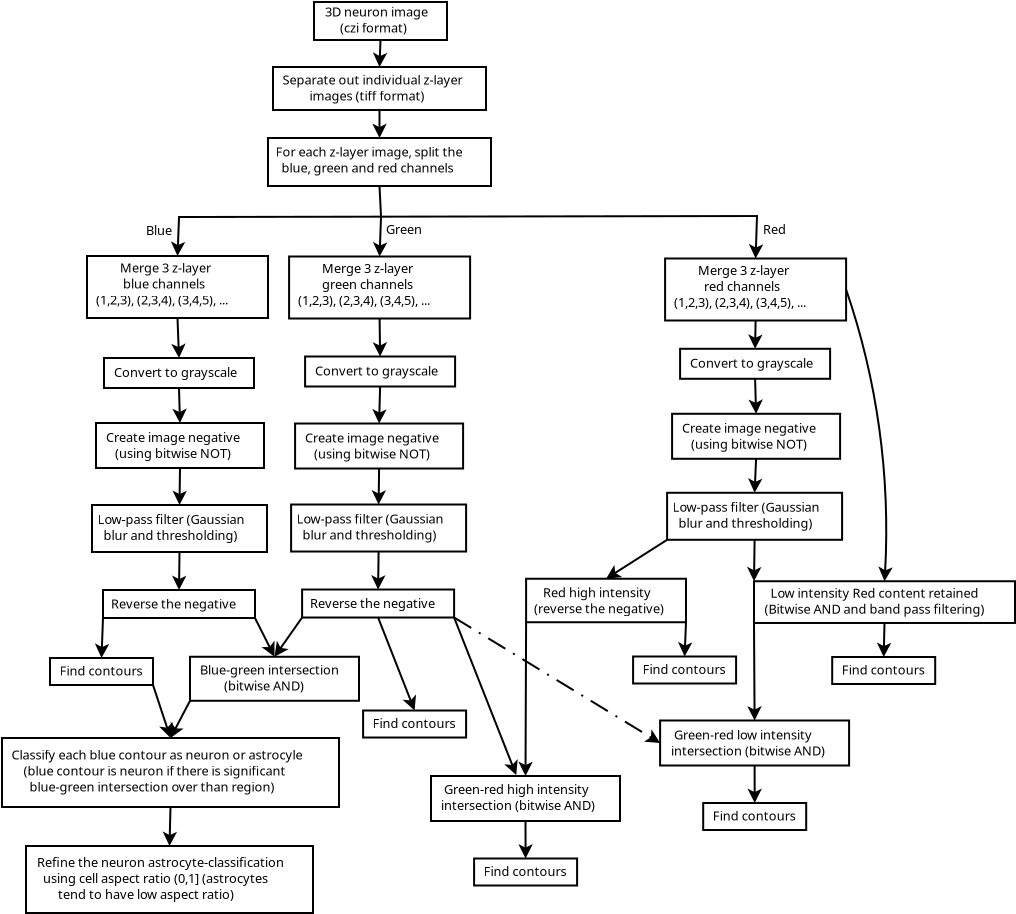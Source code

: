 <?xml version="1.0" encoding="UTF-8"?>
<dia:diagram xmlns:dia="http://www.lysator.liu.se/~alla/dia/">
  <dia:layer name="Background" visible="true" active="true">
    <dia:object type="Standard - Box" version="0" id="O0">
      <dia:attribute name="obj_pos">
        <dia:point val="24.7,-7.7"/>
      </dia:attribute>
      <dia:attribute name="obj_bb">
        <dia:rectangle val="24.65,-7.75;31.4,-5.75"/>
      </dia:attribute>
      <dia:attribute name="elem_corner">
        <dia:point val="24.7,-7.7"/>
      </dia:attribute>
      <dia:attribute name="elem_width">
        <dia:real val="6.65"/>
      </dia:attribute>
      <dia:attribute name="elem_height">
        <dia:real val="1.9"/>
      </dia:attribute>
      <dia:attribute name="show_background">
        <dia:boolean val="true"/>
      </dia:attribute>
    </dia:object>
    <dia:object type="Standard - Text" version="1" id="O1">
      <dia:attribute name="obj_pos">
        <dia:point val="25.25,-6.975"/>
      </dia:attribute>
      <dia:attribute name="obj_bb">
        <dia:rectangle val="25.25,-7.57;30.8,-6.025"/>
      </dia:attribute>
      <dia:attribute name="text">
        <dia:composite type="text">
          <dia:attribute name="string">
            <dia:string>#3D neuron image
     (czi format)#</dia:string>
          </dia:attribute>
          <dia:attribute name="font">
            <dia:font family="sans" style="0" name="Helvetica"/>
          </dia:attribute>
          <dia:attribute name="height">
            <dia:real val="0.8"/>
          </dia:attribute>
          <dia:attribute name="pos">
            <dia:point val="25.25,-6.975"/>
          </dia:attribute>
          <dia:attribute name="color">
            <dia:color val="#000000"/>
          </dia:attribute>
          <dia:attribute name="alignment">
            <dia:enum val="0"/>
          </dia:attribute>
        </dia:composite>
      </dia:attribute>
      <dia:attribute name="valign">
        <dia:enum val="3"/>
      </dia:attribute>
    </dia:object>
    <dia:object type="Standard - Box" version="0" id="O2">
      <dia:attribute name="obj_pos">
        <dia:point val="22.65,-4.45"/>
      </dia:attribute>
      <dia:attribute name="obj_bb">
        <dia:rectangle val="22.6,-4.5;33.35,-2.25"/>
      </dia:attribute>
      <dia:attribute name="elem_corner">
        <dia:point val="22.65,-4.45"/>
      </dia:attribute>
      <dia:attribute name="elem_width">
        <dia:real val="10.65"/>
      </dia:attribute>
      <dia:attribute name="elem_height">
        <dia:real val="2.15"/>
      </dia:attribute>
      <dia:attribute name="show_background">
        <dia:boolean val="true"/>
      </dia:attribute>
    </dia:object>
    <dia:object type="Standard - Text" version="1" id="O3">
      <dia:attribute name="obj_pos">
        <dia:point val="23.125,-3.575"/>
      </dia:attribute>
      <dia:attribute name="obj_bb">
        <dia:rectangle val="23.125,-4.17;33.165,-2.625"/>
      </dia:attribute>
      <dia:attribute name="text">
        <dia:composite type="text">
          <dia:attribute name="string">
            <dia:string>#Separate out individual z-layer 
         images (tiff format)#</dia:string>
          </dia:attribute>
          <dia:attribute name="font">
            <dia:font family="sans" style="0" name="Helvetica"/>
          </dia:attribute>
          <dia:attribute name="height">
            <dia:real val="0.8"/>
          </dia:attribute>
          <dia:attribute name="pos">
            <dia:point val="23.125,-3.575"/>
          </dia:attribute>
          <dia:attribute name="color">
            <dia:color val="#000000"/>
          </dia:attribute>
          <dia:attribute name="alignment">
            <dia:enum val="0"/>
          </dia:attribute>
        </dia:composite>
      </dia:attribute>
      <dia:attribute name="valign">
        <dia:enum val="3"/>
      </dia:attribute>
    </dia:object>
    <dia:object type="Standard - Line" version="0" id="O4">
      <dia:attribute name="obj_pos">
        <dia:point val="28.025,-5.8"/>
      </dia:attribute>
      <dia:attribute name="obj_bb">
        <dia:rectangle val="27.636,-5.852;28.359,-4.338"/>
      </dia:attribute>
      <dia:attribute name="conn_endpoints">
        <dia:point val="28.025,-5.8"/>
        <dia:point val="27.975,-4.45"/>
      </dia:attribute>
      <dia:attribute name="numcp">
        <dia:int val="1"/>
      </dia:attribute>
      <dia:attribute name="end_arrow">
        <dia:enum val="22"/>
      </dia:attribute>
      <dia:attribute name="end_arrow_length">
        <dia:real val="0.5"/>
      </dia:attribute>
      <dia:attribute name="end_arrow_width">
        <dia:real val="0.5"/>
      </dia:attribute>
      <dia:connections>
        <dia:connection handle="0" to="O0" connection="6"/>
        <dia:connection handle="1" to="O2" connection="1"/>
      </dia:connections>
    </dia:object>
    <dia:object type="Standard - Box" version="0" id="O5">
      <dia:attribute name="obj_pos">
        <dia:point val="13.35,5"/>
      </dia:attribute>
      <dia:attribute name="obj_bb">
        <dia:rectangle val="13.3,4.95;22.45,8.15"/>
      </dia:attribute>
      <dia:attribute name="elem_corner">
        <dia:point val="13.35,5"/>
      </dia:attribute>
      <dia:attribute name="elem_width">
        <dia:real val="9.05"/>
      </dia:attribute>
      <dia:attribute name="elem_height">
        <dia:real val="3.1"/>
      </dia:attribute>
      <dia:attribute name="show_background">
        <dia:boolean val="true"/>
      </dia:attribute>
    </dia:object>
    <dia:object type="Standard - Text" version="1" id="O6">
      <dia:attribute name="obj_pos">
        <dia:point val="13.8,5.825"/>
      </dia:attribute>
      <dia:attribute name="obj_bb">
        <dia:rectangle val="13.8,5.23;22.005,7.575"/>
      </dia:attribute>
      <dia:attribute name="text">
        <dia:composite type="text">
          <dia:attribute name="string">
            <dia:string>#        Merge 3 z-layer 
         blue channels
(1,2,3), (2,3,4), (3,4,5), ...#</dia:string>
          </dia:attribute>
          <dia:attribute name="font">
            <dia:font family="sans" style="0" name="Helvetica"/>
          </dia:attribute>
          <dia:attribute name="height">
            <dia:real val="0.8"/>
          </dia:attribute>
          <dia:attribute name="pos">
            <dia:point val="13.8,5.825"/>
          </dia:attribute>
          <dia:attribute name="color">
            <dia:color val="#000000"/>
          </dia:attribute>
          <dia:attribute name="alignment">
            <dia:enum val="0"/>
          </dia:attribute>
        </dia:composite>
      </dia:attribute>
      <dia:attribute name="valign">
        <dia:enum val="3"/>
      </dia:attribute>
    </dia:object>
    <dia:object type="Standard - Box" version="0" id="O7">
      <dia:attribute name="obj_pos">
        <dia:point val="22.4,-0.9"/>
      </dia:attribute>
      <dia:attribute name="obj_bb">
        <dia:rectangle val="22.35,-0.95;33.6,1.55"/>
      </dia:attribute>
      <dia:attribute name="elem_corner">
        <dia:point val="22.4,-0.9"/>
      </dia:attribute>
      <dia:attribute name="elem_width">
        <dia:real val="11.15"/>
      </dia:attribute>
      <dia:attribute name="elem_height">
        <dia:real val="2.4"/>
      </dia:attribute>
      <dia:attribute name="show_background">
        <dia:boolean val="true"/>
      </dia:attribute>
    </dia:object>
    <dia:object type="Standard - Text" version="1" id="O8">
      <dia:attribute name="obj_pos">
        <dia:point val="22.775,0.025"/>
      </dia:attribute>
      <dia:attribute name="obj_bb">
        <dia:rectangle val="22.775,-0.57;33.3,0.975"/>
      </dia:attribute>
      <dia:attribute name="text">
        <dia:composite type="text">
          <dia:attribute name="string">
            <dia:string>#For each z-layer image, split the 
  blue, green and red channels#</dia:string>
          </dia:attribute>
          <dia:attribute name="font">
            <dia:font family="sans" style="0" name="Helvetica"/>
          </dia:attribute>
          <dia:attribute name="height">
            <dia:real val="0.8"/>
          </dia:attribute>
          <dia:attribute name="pos">
            <dia:point val="22.775,0.025"/>
          </dia:attribute>
          <dia:attribute name="color">
            <dia:color val="#000000"/>
          </dia:attribute>
          <dia:attribute name="alignment">
            <dia:enum val="0"/>
          </dia:attribute>
        </dia:composite>
      </dia:attribute>
      <dia:attribute name="valign">
        <dia:enum val="3"/>
      </dia:attribute>
    </dia:object>
    <dia:object type="Standard - Line" version="0" id="O9">
      <dia:attribute name="obj_pos">
        <dia:point val="27.975,1.5"/>
      </dia:attribute>
      <dia:attribute name="obj_bb">
        <dia:rectangle val="27.923,1.448;28.102,3.052"/>
      </dia:attribute>
      <dia:attribute name="conn_endpoints">
        <dia:point val="27.975,1.5"/>
        <dia:point val="28.05,3"/>
      </dia:attribute>
      <dia:attribute name="numcp">
        <dia:int val="1"/>
      </dia:attribute>
      <dia:connections>
        <dia:connection handle="0" to="O7" connection="6"/>
      </dia:connections>
    </dia:object>
    <dia:object type="Standard - Line" version="0" id="O10">
      <dia:attribute name="obj_pos">
        <dia:point val="28.05,3.05"/>
      </dia:attribute>
      <dia:attribute name="obj_bb">
        <dia:rectangle val="27.64,2.998;28.363,5.137"/>
      </dia:attribute>
      <dia:attribute name="conn_endpoints">
        <dia:point val="28.05,3.05"/>
        <dia:point val="27.98,5.025"/>
      </dia:attribute>
      <dia:attribute name="numcp">
        <dia:int val="1"/>
      </dia:attribute>
      <dia:attribute name="end_arrow">
        <dia:enum val="22"/>
      </dia:attribute>
      <dia:attribute name="end_arrow_length">
        <dia:real val="0.5"/>
      </dia:attribute>
      <dia:attribute name="end_arrow_width">
        <dia:real val="0.5"/>
      </dia:attribute>
      <dia:connections>
        <dia:connection handle="1" to="O18" connection="1"/>
      </dia:connections>
    </dia:object>
    <dia:object type="Standard - Line" version="0" id="O11">
      <dia:attribute name="obj_pos">
        <dia:point val="17.9,3.05"/>
      </dia:attribute>
      <dia:attribute name="obj_bb">
        <dia:rectangle val="17.85,2.95;46.95,3.1"/>
      </dia:attribute>
      <dia:attribute name="conn_endpoints">
        <dia:point val="17.9,3.05"/>
        <dia:point val="46.9,3"/>
      </dia:attribute>
      <dia:attribute name="numcp">
        <dia:int val="1"/>
      </dia:attribute>
    </dia:object>
    <dia:object type="Standard - Line" version="0" id="O12">
      <dia:attribute name="obj_pos">
        <dia:point val="17.95,3.1"/>
      </dia:attribute>
      <dia:attribute name="obj_bb">
        <dia:rectangle val="17.538,3.048;18.261,5.112"/>
      </dia:attribute>
      <dia:attribute name="conn_endpoints">
        <dia:point val="17.95,3.1"/>
        <dia:point val="17.875,5"/>
      </dia:attribute>
      <dia:attribute name="numcp">
        <dia:int val="1"/>
      </dia:attribute>
      <dia:attribute name="end_arrow">
        <dia:enum val="22"/>
      </dia:attribute>
      <dia:attribute name="end_arrow_length">
        <dia:real val="0.5"/>
      </dia:attribute>
      <dia:attribute name="end_arrow_width">
        <dia:real val="0.5"/>
      </dia:attribute>
      <dia:connections>
        <dia:connection handle="1" to="O5" connection="1"/>
      </dia:connections>
    </dia:object>
    <dia:object type="Standard - Line" version="0" id="O13">
      <dia:attribute name="obj_pos">
        <dia:point val="46.85,3"/>
      </dia:attribute>
      <dia:attribute name="obj_bb">
        <dia:rectangle val="46.438,2.948;47.162,5.237"/>
      </dia:attribute>
      <dia:attribute name="conn_endpoints">
        <dia:point val="46.85,3"/>
        <dia:point val="46.78,5.125"/>
      </dia:attribute>
      <dia:attribute name="numcp">
        <dia:int val="1"/>
      </dia:attribute>
      <dia:attribute name="end_arrow">
        <dia:enum val="22"/>
      </dia:attribute>
      <dia:attribute name="end_arrow_length">
        <dia:real val="0.5"/>
      </dia:attribute>
      <dia:attribute name="end_arrow_width">
        <dia:real val="0.5"/>
      </dia:attribute>
      <dia:connections>
        <dia:connection handle="1" to="O20" connection="1"/>
      </dia:connections>
    </dia:object>
    <dia:object type="Standard - Text" version="1" id="O14">
      <dia:attribute name="obj_pos">
        <dia:point val="16.3,3.95"/>
      </dia:attribute>
      <dia:attribute name="obj_bb">
        <dia:rectangle val="16.3,3.355;17.718,4.1"/>
      </dia:attribute>
      <dia:attribute name="text">
        <dia:composite type="text">
          <dia:attribute name="string">
            <dia:string>#Blue#</dia:string>
          </dia:attribute>
          <dia:attribute name="font">
            <dia:font family="sans" style="0" name="Helvetica"/>
          </dia:attribute>
          <dia:attribute name="height">
            <dia:real val="0.8"/>
          </dia:attribute>
          <dia:attribute name="pos">
            <dia:point val="16.3,3.95"/>
          </dia:attribute>
          <dia:attribute name="color">
            <dia:color val="#000000"/>
          </dia:attribute>
          <dia:attribute name="alignment">
            <dia:enum val="0"/>
          </dia:attribute>
        </dia:composite>
      </dia:attribute>
      <dia:attribute name="valign">
        <dia:enum val="3"/>
      </dia:attribute>
    </dia:object>
    <dia:object type="Standard - Text" version="1" id="O15">
      <dia:attribute name="obj_pos">
        <dia:point val="28.3,3.9"/>
      </dia:attribute>
      <dia:attribute name="obj_bb">
        <dia:rectangle val="28.3,3.305;30.238,4.05"/>
      </dia:attribute>
      <dia:attribute name="text">
        <dia:composite type="text">
          <dia:attribute name="string">
            <dia:string>#Green#</dia:string>
          </dia:attribute>
          <dia:attribute name="font">
            <dia:font family="sans" style="0" name="Helvetica"/>
          </dia:attribute>
          <dia:attribute name="height">
            <dia:real val="0.8"/>
          </dia:attribute>
          <dia:attribute name="pos">
            <dia:point val="28.3,3.9"/>
          </dia:attribute>
          <dia:attribute name="color">
            <dia:color val="#000000"/>
          </dia:attribute>
          <dia:attribute name="alignment">
            <dia:enum val="0"/>
          </dia:attribute>
        </dia:composite>
      </dia:attribute>
      <dia:attribute name="valign">
        <dia:enum val="3"/>
      </dia:attribute>
    </dia:object>
    <dia:object type="Standard - Text" version="1" id="O16">
      <dia:attribute name="obj_pos">
        <dia:point val="47.15,3.9"/>
      </dia:attribute>
      <dia:attribute name="obj_bb">
        <dia:rectangle val="47.15,3.305;48.37,4.05"/>
      </dia:attribute>
      <dia:attribute name="text">
        <dia:composite type="text">
          <dia:attribute name="string">
            <dia:string>#Red#</dia:string>
          </dia:attribute>
          <dia:attribute name="font">
            <dia:font family="sans" style="0" name="Helvetica"/>
          </dia:attribute>
          <dia:attribute name="height">
            <dia:real val="0.8"/>
          </dia:attribute>
          <dia:attribute name="pos">
            <dia:point val="47.15,3.9"/>
          </dia:attribute>
          <dia:attribute name="color">
            <dia:color val="#000000"/>
          </dia:attribute>
          <dia:attribute name="alignment">
            <dia:enum val="0"/>
          </dia:attribute>
        </dia:composite>
      </dia:attribute>
      <dia:attribute name="valign">
        <dia:enum val="3"/>
      </dia:attribute>
    </dia:object>
    <dia:object type="Standard - Line" version="0" id="O17">
      <dia:attribute name="obj_pos">
        <dia:point val="27.975,-2.3"/>
      </dia:attribute>
      <dia:attribute name="obj_bb">
        <dia:rectangle val="27.613,-2.35;28.337,-0.788"/>
      </dia:attribute>
      <dia:attribute name="conn_endpoints">
        <dia:point val="27.975,-2.3"/>
        <dia:point val="27.975,-0.9"/>
      </dia:attribute>
      <dia:attribute name="numcp">
        <dia:int val="1"/>
      </dia:attribute>
      <dia:attribute name="end_arrow">
        <dia:enum val="22"/>
      </dia:attribute>
      <dia:attribute name="end_arrow_length">
        <dia:real val="0.5"/>
      </dia:attribute>
      <dia:attribute name="end_arrow_width">
        <dia:real val="0.5"/>
      </dia:attribute>
      <dia:connections>
        <dia:connection handle="0" to="O2" connection="6"/>
        <dia:connection handle="1" to="O7" connection="1"/>
      </dia:connections>
    </dia:object>
    <dia:object type="Standard - Box" version="0" id="O18">
      <dia:attribute name="obj_pos">
        <dia:point val="23.455,5.025"/>
      </dia:attribute>
      <dia:attribute name="obj_bb">
        <dia:rectangle val="23.405,4.975;32.555,8.175"/>
      </dia:attribute>
      <dia:attribute name="elem_corner">
        <dia:point val="23.455,5.025"/>
      </dia:attribute>
      <dia:attribute name="elem_width">
        <dia:real val="9.05"/>
      </dia:attribute>
      <dia:attribute name="elem_height">
        <dia:real val="3.1"/>
      </dia:attribute>
      <dia:attribute name="show_background">
        <dia:boolean val="true"/>
      </dia:attribute>
    </dia:object>
    <dia:object type="Standard - Text" version="1" id="O19">
      <dia:attribute name="obj_pos">
        <dia:point val="23.905,5.85"/>
      </dia:attribute>
      <dia:attribute name="obj_bb">
        <dia:rectangle val="23.905,5.236;32.129,7.637"/>
      </dia:attribute>
      <dia:attribute name="text">
        <dia:composite type="text">
          <dia:attribute name="string">
            <dia:string>#        Merge 3 z-layer 
        green channels
(1,2,3), (2,3,4), (3,4,5), ...#</dia:string>
          </dia:attribute>
          <dia:attribute name="font">
            <dia:font family="sans" style="0" name="Helvetica"/>
          </dia:attribute>
          <dia:attribute name="height">
            <dia:real val="0.8"/>
          </dia:attribute>
          <dia:attribute name="pos">
            <dia:point val="23.905,5.85"/>
          </dia:attribute>
          <dia:attribute name="color">
            <dia:color val="#000000"/>
          </dia:attribute>
          <dia:attribute name="alignment">
            <dia:enum val="0"/>
          </dia:attribute>
        </dia:composite>
      </dia:attribute>
      <dia:attribute name="valign">
        <dia:enum val="3"/>
      </dia:attribute>
    </dia:object>
    <dia:object type="Standard - Box" version="0" id="O20">
      <dia:attribute name="obj_pos">
        <dia:point val="42.255,5.125"/>
      </dia:attribute>
      <dia:attribute name="obj_bb">
        <dia:rectangle val="42.205,5.075;51.355,8.275"/>
      </dia:attribute>
      <dia:attribute name="elem_corner">
        <dia:point val="42.255,5.125"/>
      </dia:attribute>
      <dia:attribute name="elem_width">
        <dia:real val="9.05"/>
      </dia:attribute>
      <dia:attribute name="elem_height">
        <dia:real val="3.1"/>
      </dia:attribute>
      <dia:attribute name="show_background">
        <dia:boolean val="true"/>
      </dia:attribute>
    </dia:object>
    <dia:object type="Standard - Text" version="1" id="O21">
      <dia:attribute name="obj_pos">
        <dia:point val="42.705,5.95"/>
      </dia:attribute>
      <dia:attribute name="obj_bb">
        <dia:rectangle val="42.705,5.355;50.91,7.7"/>
      </dia:attribute>
      <dia:attribute name="text">
        <dia:composite type="text">
          <dia:attribute name="string">
            <dia:string>#        Merge 3 z-layer 
          red channels
(1,2,3), (2,3,4), (3,4,5), ...#</dia:string>
          </dia:attribute>
          <dia:attribute name="font">
            <dia:font family="sans" style="0" name="Helvetica"/>
          </dia:attribute>
          <dia:attribute name="height">
            <dia:real val="0.8"/>
          </dia:attribute>
          <dia:attribute name="pos">
            <dia:point val="42.705,5.95"/>
          </dia:attribute>
          <dia:attribute name="color">
            <dia:color val="#000000"/>
          </dia:attribute>
          <dia:attribute name="alignment">
            <dia:enum val="0"/>
          </dia:attribute>
        </dia:composite>
      </dia:attribute>
      <dia:attribute name="valign">
        <dia:enum val="3"/>
      </dia:attribute>
    </dia:object>
    <dia:object type="Standard - Box" version="0" id="O22">
      <dia:attribute name="obj_pos">
        <dia:point val="14.2,10.1"/>
      </dia:attribute>
      <dia:attribute name="obj_bb">
        <dia:rectangle val="14.15,10.05;21.75,11.65"/>
      </dia:attribute>
      <dia:attribute name="elem_corner">
        <dia:point val="14.2,10.1"/>
      </dia:attribute>
      <dia:attribute name="elem_width">
        <dia:real val="7.5"/>
      </dia:attribute>
      <dia:attribute name="elem_height">
        <dia:real val="1.5"/>
      </dia:attribute>
      <dia:attribute name="show_background">
        <dia:boolean val="true"/>
      </dia:attribute>
    </dia:object>
    <dia:object type="Standard - Text" version="1" id="O23">
      <dia:attribute name="obj_pos">
        <dia:point val="14.7,11.05"/>
      </dia:attribute>
      <dia:attribute name="obj_bb">
        <dia:rectangle val="14.7,10.436;21.391,11.237"/>
      </dia:attribute>
      <dia:attribute name="text">
        <dia:composite type="text">
          <dia:attribute name="string">
            <dia:string>#Convert to grayscale#</dia:string>
          </dia:attribute>
          <dia:attribute name="font">
            <dia:font family="sans" style="0" name="Helvetica"/>
          </dia:attribute>
          <dia:attribute name="height">
            <dia:real val="0.8"/>
          </dia:attribute>
          <dia:attribute name="pos">
            <dia:point val="14.7,11.05"/>
          </dia:attribute>
          <dia:attribute name="color">
            <dia:color val="#000000"/>
          </dia:attribute>
          <dia:attribute name="alignment">
            <dia:enum val="0"/>
          </dia:attribute>
        </dia:composite>
      </dia:attribute>
      <dia:attribute name="valign">
        <dia:enum val="3"/>
      </dia:attribute>
    </dia:object>
    <dia:object type="Standard - Box" version="0" id="O24">
      <dia:attribute name="obj_pos">
        <dia:point val="24.255,10.025"/>
      </dia:attribute>
      <dia:attribute name="obj_bb">
        <dia:rectangle val="24.205,9.975;31.805,11.575"/>
      </dia:attribute>
      <dia:attribute name="elem_corner">
        <dia:point val="24.255,10.025"/>
      </dia:attribute>
      <dia:attribute name="elem_width">
        <dia:real val="7.5"/>
      </dia:attribute>
      <dia:attribute name="elem_height">
        <dia:real val="1.5"/>
      </dia:attribute>
      <dia:attribute name="show_background">
        <dia:boolean val="true"/>
      </dia:attribute>
    </dia:object>
    <dia:object type="Standard - Text" version="1" id="O25">
      <dia:attribute name="obj_pos">
        <dia:point val="24.755,10.975"/>
      </dia:attribute>
      <dia:attribute name="obj_bb">
        <dia:rectangle val="24.755,10.361;31.446,11.162"/>
      </dia:attribute>
      <dia:attribute name="text">
        <dia:composite type="text">
          <dia:attribute name="string">
            <dia:string>#Convert to grayscale#</dia:string>
          </dia:attribute>
          <dia:attribute name="font">
            <dia:font family="sans" style="0" name="Helvetica"/>
          </dia:attribute>
          <dia:attribute name="height">
            <dia:real val="0.8"/>
          </dia:attribute>
          <dia:attribute name="pos">
            <dia:point val="24.755,10.975"/>
          </dia:attribute>
          <dia:attribute name="color">
            <dia:color val="#000000"/>
          </dia:attribute>
          <dia:attribute name="alignment">
            <dia:enum val="0"/>
          </dia:attribute>
        </dia:composite>
      </dia:attribute>
      <dia:attribute name="valign">
        <dia:enum val="3"/>
      </dia:attribute>
    </dia:object>
    <dia:object type="Standard - Line" version="0" id="O26">
      <dia:attribute name="obj_pos">
        <dia:point val="17.875,8.1"/>
      </dia:attribute>
      <dia:attribute name="obj_bb">
        <dia:rectangle val="17.566,8.048;18.289,10.212"/>
      </dia:attribute>
      <dia:attribute name="conn_endpoints">
        <dia:point val="17.875,8.1"/>
        <dia:point val="17.95,10.1"/>
      </dia:attribute>
      <dia:attribute name="numcp">
        <dia:int val="1"/>
      </dia:attribute>
      <dia:attribute name="end_arrow">
        <dia:enum val="22"/>
      </dia:attribute>
      <dia:attribute name="end_arrow_length">
        <dia:real val="0.5"/>
      </dia:attribute>
      <dia:attribute name="end_arrow_width">
        <dia:real val="0.5"/>
      </dia:attribute>
      <dia:connections>
        <dia:connection handle="0" to="O5" connection="6"/>
        <dia:connection handle="1" to="O22" connection="1"/>
      </dia:connections>
    </dia:object>
    <dia:object type="Standard - Line" version="0" id="O27">
      <dia:attribute name="obj_pos">
        <dia:point val="27.98,8.125"/>
      </dia:attribute>
      <dia:attribute name="obj_bb">
        <dia:rectangle val="27.635,8.074;28.359,10.137"/>
      </dia:attribute>
      <dia:attribute name="conn_endpoints">
        <dia:point val="27.98,8.125"/>
        <dia:point val="28.005,10.025"/>
      </dia:attribute>
      <dia:attribute name="numcp">
        <dia:int val="1"/>
      </dia:attribute>
      <dia:attribute name="end_arrow">
        <dia:enum val="22"/>
      </dia:attribute>
      <dia:attribute name="end_arrow_length">
        <dia:real val="0.5"/>
      </dia:attribute>
      <dia:attribute name="end_arrow_width">
        <dia:real val="0.5"/>
      </dia:attribute>
      <dia:connections>
        <dia:connection handle="0" to="O18" connection="6"/>
        <dia:connection handle="1" to="O24" connection="1"/>
      </dia:connections>
    </dia:object>
    <dia:object type="Standard - Box" version="0" id="O28">
      <dia:attribute name="obj_pos">
        <dia:point val="13.8,13.35"/>
      </dia:attribute>
      <dia:attribute name="obj_bb">
        <dia:rectangle val="13.75,13.3;22.25,15.65"/>
      </dia:attribute>
      <dia:attribute name="elem_corner">
        <dia:point val="13.8,13.35"/>
      </dia:attribute>
      <dia:attribute name="elem_width">
        <dia:real val="8.4"/>
      </dia:attribute>
      <dia:attribute name="elem_height">
        <dia:real val="2.25"/>
      </dia:attribute>
      <dia:attribute name="show_background">
        <dia:boolean val="true"/>
      </dia:attribute>
    </dia:object>
    <dia:object type="Standard - Text" version="1" id="O29">
      <dia:attribute name="obj_pos">
        <dia:point val="14.3,14.3"/>
      </dia:attribute>
      <dia:attribute name="obj_bb">
        <dia:rectangle val="14.3,13.686;21.649,15.287"/>
      </dia:attribute>
      <dia:attribute name="text">
        <dia:composite type="text">
          <dia:attribute name="string">
            <dia:string>#Create image negative
   (using bitwise NOT)#</dia:string>
          </dia:attribute>
          <dia:attribute name="font">
            <dia:font family="sans" style="0" name="Helvetica"/>
          </dia:attribute>
          <dia:attribute name="height">
            <dia:real val="0.8"/>
          </dia:attribute>
          <dia:attribute name="pos">
            <dia:point val="14.3,14.3"/>
          </dia:attribute>
          <dia:attribute name="color">
            <dia:color val="#000000"/>
          </dia:attribute>
          <dia:attribute name="alignment">
            <dia:enum val="0"/>
          </dia:attribute>
        </dia:composite>
      </dia:attribute>
      <dia:attribute name="valign">
        <dia:enum val="3"/>
      </dia:attribute>
    </dia:object>
    <dia:object type="Standard - Line" version="0" id="O30">
      <dia:attribute name="obj_pos">
        <dia:point val="17.95,11.6"/>
      </dia:attribute>
      <dia:attribute name="obj_bb">
        <dia:rectangle val="17.621,11.549;18.344,13.462"/>
      </dia:attribute>
      <dia:attribute name="conn_endpoints">
        <dia:point val="17.95,11.6"/>
        <dia:point val="18,13.35"/>
      </dia:attribute>
      <dia:attribute name="numcp">
        <dia:int val="1"/>
      </dia:attribute>
      <dia:attribute name="end_arrow">
        <dia:enum val="22"/>
      </dia:attribute>
      <dia:attribute name="end_arrow_length">
        <dia:real val="0.5"/>
      </dia:attribute>
      <dia:attribute name="end_arrow_width">
        <dia:real val="0.5"/>
      </dia:attribute>
      <dia:connections>
        <dia:connection handle="0" to="O22" connection="6"/>
        <dia:connection handle="1" to="O28" connection="1"/>
      </dia:connections>
    </dia:object>
    <dia:object type="Standard - Box" version="0" id="O31">
      <dia:attribute name="obj_pos">
        <dia:point val="23.755,13.376"/>
      </dia:attribute>
      <dia:attribute name="obj_bb">
        <dia:rectangle val="23.705,13.326;32.205,15.676"/>
      </dia:attribute>
      <dia:attribute name="elem_corner">
        <dia:point val="23.755,13.376"/>
      </dia:attribute>
      <dia:attribute name="elem_width">
        <dia:real val="8.4"/>
      </dia:attribute>
      <dia:attribute name="elem_height">
        <dia:real val="2.25"/>
      </dia:attribute>
      <dia:attribute name="show_background">
        <dia:boolean val="true"/>
      </dia:attribute>
    </dia:object>
    <dia:object type="Standard - Text" version="1" id="O32">
      <dia:attribute name="obj_pos">
        <dia:point val="24.255,14.326"/>
      </dia:attribute>
      <dia:attribute name="obj_bb">
        <dia:rectangle val="24.255,13.713;31.604,15.314"/>
      </dia:attribute>
      <dia:attribute name="text">
        <dia:composite type="text">
          <dia:attribute name="string">
            <dia:string>#Create image negative
   (using bitwise NOT)#</dia:string>
          </dia:attribute>
          <dia:attribute name="font">
            <dia:font family="sans" style="0" name="Helvetica"/>
          </dia:attribute>
          <dia:attribute name="height">
            <dia:real val="0.8"/>
          </dia:attribute>
          <dia:attribute name="pos">
            <dia:point val="24.255,14.326"/>
          </dia:attribute>
          <dia:attribute name="color">
            <dia:color val="#000000"/>
          </dia:attribute>
          <dia:attribute name="alignment">
            <dia:enum val="0"/>
          </dia:attribute>
        </dia:composite>
      </dia:attribute>
      <dia:attribute name="valign">
        <dia:enum val="3"/>
      </dia:attribute>
    </dia:object>
    <dia:object type="Standard - Line" version="0" id="O33">
      <dia:attribute name="obj_pos">
        <dia:point val="28.005,11.525"/>
      </dia:attribute>
      <dia:attribute name="obj_bb">
        <dia:rectangle val="27.61,11.474;28.333,13.488"/>
      </dia:attribute>
      <dia:attribute name="conn_endpoints">
        <dia:point val="28.005,11.525"/>
        <dia:point val="27.955,13.376"/>
      </dia:attribute>
      <dia:attribute name="numcp">
        <dia:int val="1"/>
      </dia:attribute>
      <dia:attribute name="end_arrow">
        <dia:enum val="22"/>
      </dia:attribute>
      <dia:attribute name="end_arrow_length">
        <dia:real val="0.5"/>
      </dia:attribute>
      <dia:attribute name="end_arrow_width">
        <dia:real val="0.5"/>
      </dia:attribute>
      <dia:connections>
        <dia:connection handle="0" to="O24" connection="6"/>
        <dia:connection handle="1" to="O31" connection="1"/>
      </dia:connections>
    </dia:object>
    <dia:object type="Standard - Box" version="0" id="O34">
      <dia:attribute name="obj_pos">
        <dia:point val="13.6,17.45"/>
      </dia:attribute>
      <dia:attribute name="obj_bb">
        <dia:rectangle val="13.55,17.4;22.4,19.85"/>
      </dia:attribute>
      <dia:attribute name="elem_corner">
        <dia:point val="13.6,17.45"/>
      </dia:attribute>
      <dia:attribute name="elem_width">
        <dia:real val="8.75"/>
      </dia:attribute>
      <dia:attribute name="elem_height">
        <dia:real val="2.35"/>
      </dia:attribute>
      <dia:attribute name="show_background">
        <dia:boolean val="true"/>
      </dia:attribute>
    </dia:object>
    <dia:object type="Standard - Text" version="1" id="O35">
      <dia:attribute name="obj_pos">
        <dia:point val="13.875,18.4"/>
      </dia:attribute>
      <dia:attribute name="obj_bb">
        <dia:rectangle val="13.875,17.805;22.11,19.35"/>
      </dia:attribute>
      <dia:attribute name="text">
        <dia:composite type="text">
          <dia:attribute name="string">
            <dia:string>#Low-pass filter (Gaussian 
  blur and thresholding)#</dia:string>
          </dia:attribute>
          <dia:attribute name="font">
            <dia:font family="sans" style="0" name="Helvetica"/>
          </dia:attribute>
          <dia:attribute name="height">
            <dia:real val="0.8"/>
          </dia:attribute>
          <dia:attribute name="pos">
            <dia:point val="13.875,18.4"/>
          </dia:attribute>
          <dia:attribute name="color">
            <dia:color val="#000000"/>
          </dia:attribute>
          <dia:attribute name="alignment">
            <dia:enum val="0"/>
          </dia:attribute>
        </dia:composite>
      </dia:attribute>
      <dia:attribute name="valign">
        <dia:enum val="3"/>
      </dia:attribute>
    </dia:object>
    <dia:object type="Standard - Line" version="0" id="O36">
      <dia:attribute name="obj_pos">
        <dia:point val="18,15.6"/>
      </dia:attribute>
      <dia:attribute name="obj_bb">
        <dia:rectangle val="17.622,15.549;18.345,17.562"/>
      </dia:attribute>
      <dia:attribute name="conn_endpoints">
        <dia:point val="18,15.6"/>
        <dia:point val="17.975,17.45"/>
      </dia:attribute>
      <dia:attribute name="numcp">
        <dia:int val="1"/>
      </dia:attribute>
      <dia:attribute name="end_arrow">
        <dia:enum val="22"/>
      </dia:attribute>
      <dia:attribute name="end_arrow_length">
        <dia:real val="0.5"/>
      </dia:attribute>
      <dia:attribute name="end_arrow_width">
        <dia:real val="0.5"/>
      </dia:attribute>
      <dia:connections>
        <dia:connection handle="0" to="O28" connection="6"/>
        <dia:connection handle="1" to="O34" connection="1"/>
      </dia:connections>
    </dia:object>
    <dia:object type="Standard - Box" version="0" id="O37">
      <dia:attribute name="obj_pos">
        <dia:point val="14.15,21.7"/>
      </dia:attribute>
      <dia:attribute name="obj_bb">
        <dia:rectangle val="14.1,21.65;21.8,23.15"/>
      </dia:attribute>
      <dia:attribute name="elem_corner">
        <dia:point val="14.15,21.7"/>
      </dia:attribute>
      <dia:attribute name="elem_width">
        <dia:real val="7.6"/>
      </dia:attribute>
      <dia:attribute name="elem_height">
        <dia:real val="1.4"/>
      </dia:attribute>
      <dia:attribute name="show_background">
        <dia:boolean val="true"/>
      </dia:attribute>
    </dia:object>
    <dia:object type="Standard - Text" version="1" id="O38">
      <dia:attribute name="obj_pos">
        <dia:point val="14.55,22.625"/>
      </dia:attribute>
      <dia:attribute name="obj_bb">
        <dia:rectangle val="14.55,22.03;21.385,22.775"/>
      </dia:attribute>
      <dia:attribute name="text">
        <dia:composite type="text">
          <dia:attribute name="string">
            <dia:string>#Reverse the negative#</dia:string>
          </dia:attribute>
          <dia:attribute name="font">
            <dia:font family="sans" style="0" name="Helvetica"/>
          </dia:attribute>
          <dia:attribute name="height">
            <dia:real val="0.8"/>
          </dia:attribute>
          <dia:attribute name="pos">
            <dia:point val="14.55,22.625"/>
          </dia:attribute>
          <dia:attribute name="color">
            <dia:color val="#000000"/>
          </dia:attribute>
          <dia:attribute name="alignment">
            <dia:enum val="0"/>
          </dia:attribute>
        </dia:composite>
      </dia:attribute>
      <dia:attribute name="valign">
        <dia:enum val="3"/>
      </dia:attribute>
    </dia:object>
    <dia:object type="Standard - Line" version="0" id="O39">
      <dia:attribute name="obj_pos">
        <dia:point val="17.975,19.8"/>
      </dia:attribute>
      <dia:attribute name="obj_bb">
        <dia:rectangle val="17.596,19.749;18.32,21.812"/>
      </dia:attribute>
      <dia:attribute name="conn_endpoints">
        <dia:point val="17.975,19.8"/>
        <dia:point val="17.95,21.7"/>
      </dia:attribute>
      <dia:attribute name="numcp">
        <dia:int val="1"/>
      </dia:attribute>
      <dia:attribute name="end_arrow">
        <dia:enum val="22"/>
      </dia:attribute>
      <dia:attribute name="end_arrow_length">
        <dia:real val="0.5"/>
      </dia:attribute>
      <dia:attribute name="end_arrow_width">
        <dia:real val="0.5"/>
      </dia:attribute>
      <dia:connections>
        <dia:connection handle="0" to="O34" connection="6"/>
        <dia:connection handle="1" to="O37" connection="1"/>
      </dia:connections>
    </dia:object>
    <dia:object type="Standard - Box" version="0" id="O40">
      <dia:attribute name="obj_pos">
        <dia:point val="23.555,17.426"/>
      </dia:attribute>
      <dia:attribute name="obj_bb">
        <dia:rectangle val="23.505,17.376;32.355,19.826"/>
      </dia:attribute>
      <dia:attribute name="elem_corner">
        <dia:point val="23.555,17.426"/>
      </dia:attribute>
      <dia:attribute name="elem_width">
        <dia:real val="8.75"/>
      </dia:attribute>
      <dia:attribute name="elem_height">
        <dia:real val="2.35"/>
      </dia:attribute>
      <dia:attribute name="show_background">
        <dia:boolean val="true"/>
      </dia:attribute>
    </dia:object>
    <dia:object type="Standard - Text" version="1" id="O41">
      <dia:attribute name="obj_pos">
        <dia:point val="23.83,18.376"/>
      </dia:attribute>
      <dia:attribute name="obj_bb">
        <dia:rectangle val="23.83,17.781;32.065,19.326"/>
      </dia:attribute>
      <dia:attribute name="text">
        <dia:composite type="text">
          <dia:attribute name="string">
            <dia:string>#Low-pass filter (Gaussian 
  blur and thresholding)#</dia:string>
          </dia:attribute>
          <dia:attribute name="font">
            <dia:font family="sans" style="0" name="Helvetica"/>
          </dia:attribute>
          <dia:attribute name="height">
            <dia:real val="0.8"/>
          </dia:attribute>
          <dia:attribute name="pos">
            <dia:point val="23.83,18.376"/>
          </dia:attribute>
          <dia:attribute name="color">
            <dia:color val="#000000"/>
          </dia:attribute>
          <dia:attribute name="alignment">
            <dia:enum val="0"/>
          </dia:attribute>
        </dia:composite>
      </dia:attribute>
      <dia:attribute name="valign">
        <dia:enum val="3"/>
      </dia:attribute>
    </dia:object>
    <dia:object type="Standard - Line" version="0" id="O42">
      <dia:attribute name="obj_pos">
        <dia:point val="27.955,15.626"/>
      </dia:attribute>
      <dia:attribute name="obj_bb">
        <dia:rectangle val="27.577,15.576;28.3,17.538"/>
      </dia:attribute>
      <dia:attribute name="conn_endpoints">
        <dia:point val="27.955,15.626"/>
        <dia:point val="27.93,17.426"/>
      </dia:attribute>
      <dia:attribute name="numcp">
        <dia:int val="1"/>
      </dia:attribute>
      <dia:attribute name="end_arrow">
        <dia:enum val="22"/>
      </dia:attribute>
      <dia:attribute name="end_arrow_length">
        <dia:real val="0.5"/>
      </dia:attribute>
      <dia:attribute name="end_arrow_width">
        <dia:real val="0.5"/>
      </dia:attribute>
      <dia:connections>
        <dia:connection handle="0" to="O31" connection="6"/>
        <dia:connection handle="1" to="O40" connection="1"/>
      </dia:connections>
    </dia:object>
    <dia:object type="Standard - Box" version="0" id="O43">
      <dia:attribute name="obj_pos">
        <dia:point val="24.105,21.676"/>
      </dia:attribute>
      <dia:attribute name="obj_bb">
        <dia:rectangle val="24.055,21.626;31.755,23.126"/>
      </dia:attribute>
      <dia:attribute name="elem_corner">
        <dia:point val="24.105,21.676"/>
      </dia:attribute>
      <dia:attribute name="elem_width">
        <dia:real val="7.6"/>
      </dia:attribute>
      <dia:attribute name="elem_height">
        <dia:real val="1.4"/>
      </dia:attribute>
      <dia:attribute name="show_background">
        <dia:boolean val="true"/>
      </dia:attribute>
    </dia:object>
    <dia:object type="Standard - Text" version="1" id="O44">
      <dia:attribute name="obj_pos">
        <dia:point val="24.505,22.601"/>
      </dia:attribute>
      <dia:attribute name="obj_bb">
        <dia:rectangle val="24.505,22.006;31.34,22.751"/>
      </dia:attribute>
      <dia:attribute name="text">
        <dia:composite type="text">
          <dia:attribute name="string">
            <dia:string>#Reverse the negative#</dia:string>
          </dia:attribute>
          <dia:attribute name="font">
            <dia:font family="sans" style="0" name="Helvetica"/>
          </dia:attribute>
          <dia:attribute name="height">
            <dia:real val="0.8"/>
          </dia:attribute>
          <dia:attribute name="pos">
            <dia:point val="24.505,22.601"/>
          </dia:attribute>
          <dia:attribute name="color">
            <dia:color val="#000000"/>
          </dia:attribute>
          <dia:attribute name="alignment">
            <dia:enum val="0"/>
          </dia:attribute>
        </dia:composite>
      </dia:attribute>
      <dia:attribute name="valign">
        <dia:enum val="3"/>
      </dia:attribute>
    </dia:object>
    <dia:object type="Standard - Line" version="0" id="O45">
      <dia:attribute name="obj_pos">
        <dia:point val="27.93,19.776"/>
      </dia:attribute>
      <dia:attribute name="obj_bb">
        <dia:rectangle val="27.551,19.725;28.275,21.788"/>
      </dia:attribute>
      <dia:attribute name="conn_endpoints">
        <dia:point val="27.93,19.776"/>
        <dia:point val="27.905,21.676"/>
      </dia:attribute>
      <dia:attribute name="numcp">
        <dia:int val="1"/>
      </dia:attribute>
      <dia:attribute name="end_arrow">
        <dia:enum val="22"/>
      </dia:attribute>
      <dia:attribute name="end_arrow_length">
        <dia:real val="0.5"/>
      </dia:attribute>
      <dia:attribute name="end_arrow_width">
        <dia:real val="0.5"/>
      </dia:attribute>
      <dia:connections>
        <dia:connection handle="0" to="O40" connection="6"/>
        <dia:connection handle="1" to="O43" connection="1"/>
      </dia:connections>
    </dia:object>
    <dia:object type="Standard - Box" version="0" id="O46">
      <dia:attribute name="obj_pos">
        <dia:point val="11.5,25.1"/>
      </dia:attribute>
      <dia:attribute name="obj_bb">
        <dia:rectangle val="11.45,25.05;16.7,26.5"/>
      </dia:attribute>
      <dia:attribute name="elem_corner">
        <dia:point val="11.5,25.1"/>
      </dia:attribute>
      <dia:attribute name="elem_width">
        <dia:real val="5.15"/>
      </dia:attribute>
      <dia:attribute name="elem_height">
        <dia:real val="1.35"/>
      </dia:attribute>
      <dia:attribute name="show_background">
        <dia:boolean val="true"/>
      </dia:attribute>
    </dia:object>
    <dia:object type="Standard - Text" version="1" id="O47">
      <dia:attribute name="obj_pos">
        <dia:point val="11.975,25.975"/>
      </dia:attribute>
      <dia:attribute name="obj_bb">
        <dia:rectangle val="11.975,25.38;16.28,26.125"/>
      </dia:attribute>
      <dia:attribute name="text">
        <dia:composite type="text">
          <dia:attribute name="string">
            <dia:string>#Find contours#</dia:string>
          </dia:attribute>
          <dia:attribute name="font">
            <dia:font family="sans" style="0" name="Helvetica"/>
          </dia:attribute>
          <dia:attribute name="height">
            <dia:real val="0.8"/>
          </dia:attribute>
          <dia:attribute name="pos">
            <dia:point val="11.975,25.975"/>
          </dia:attribute>
          <dia:attribute name="color">
            <dia:color val="#000000"/>
          </dia:attribute>
          <dia:attribute name="alignment">
            <dia:enum val="0"/>
          </dia:attribute>
        </dia:composite>
      </dia:attribute>
      <dia:attribute name="valign">
        <dia:enum val="3"/>
      </dia:attribute>
    </dia:object>
    <dia:object type="Standard - Line" version="0" id="O48">
      <dia:attribute name="obj_pos">
        <dia:point val="14.15,23.1"/>
      </dia:attribute>
      <dia:attribute name="obj_bb">
        <dia:rectangle val="13.736,23.048;14.46,25.212"/>
      </dia:attribute>
      <dia:attribute name="conn_endpoints">
        <dia:point val="14.15,23.1"/>
        <dia:point val="14.075,25.1"/>
      </dia:attribute>
      <dia:attribute name="numcp">
        <dia:int val="1"/>
      </dia:attribute>
      <dia:attribute name="end_arrow">
        <dia:enum val="22"/>
      </dia:attribute>
      <dia:attribute name="end_arrow_length">
        <dia:real val="0.5"/>
      </dia:attribute>
      <dia:attribute name="end_arrow_width">
        <dia:real val="0.5"/>
      </dia:attribute>
      <dia:connections>
        <dia:connection handle="0" to="O37" connection="5"/>
        <dia:connection handle="1" to="O46" connection="1"/>
      </dia:connections>
    </dia:object>
    <dia:object type="Standard - Box" version="0" id="O49">
      <dia:attribute name="obj_pos">
        <dia:point val="27.155,27.726"/>
      </dia:attribute>
      <dia:attribute name="obj_bb">
        <dia:rectangle val="27.105,27.676;32.355,29.126"/>
      </dia:attribute>
      <dia:attribute name="elem_corner">
        <dia:point val="27.155,27.726"/>
      </dia:attribute>
      <dia:attribute name="elem_width">
        <dia:real val="5.15"/>
      </dia:attribute>
      <dia:attribute name="elem_height">
        <dia:real val="1.35"/>
      </dia:attribute>
      <dia:attribute name="show_background">
        <dia:boolean val="true"/>
      </dia:attribute>
    </dia:object>
    <dia:object type="Standard - Text" version="1" id="O50">
      <dia:attribute name="obj_pos">
        <dia:point val="27.63,28.601"/>
      </dia:attribute>
      <dia:attribute name="obj_bb">
        <dia:rectangle val="27.63,28.006;31.935,28.751"/>
      </dia:attribute>
      <dia:attribute name="text">
        <dia:composite type="text">
          <dia:attribute name="string">
            <dia:string>#Find contours#</dia:string>
          </dia:attribute>
          <dia:attribute name="font">
            <dia:font family="sans" style="0" name="Helvetica"/>
          </dia:attribute>
          <dia:attribute name="height">
            <dia:real val="0.8"/>
          </dia:attribute>
          <dia:attribute name="pos">
            <dia:point val="27.63,28.601"/>
          </dia:attribute>
          <dia:attribute name="color">
            <dia:color val="#000000"/>
          </dia:attribute>
          <dia:attribute name="alignment">
            <dia:enum val="0"/>
          </dia:attribute>
        </dia:composite>
      </dia:attribute>
      <dia:attribute name="valign">
        <dia:enum val="3"/>
      </dia:attribute>
    </dia:object>
    <dia:object type="Standard - Line" version="0" id="O51">
      <dia:attribute name="obj_pos">
        <dia:point val="27.905,23.076"/>
      </dia:attribute>
      <dia:attribute name="obj_bb">
        <dia:rectangle val="27.84,23.011;29.851,27.83"/>
      </dia:attribute>
      <dia:attribute name="conn_endpoints">
        <dia:point val="27.905,23.076"/>
        <dia:point val="29.73,27.726"/>
      </dia:attribute>
      <dia:attribute name="numcp">
        <dia:int val="1"/>
      </dia:attribute>
      <dia:attribute name="end_arrow">
        <dia:enum val="22"/>
      </dia:attribute>
      <dia:attribute name="end_arrow_length">
        <dia:real val="0.5"/>
      </dia:attribute>
      <dia:attribute name="end_arrow_width">
        <dia:real val="0.5"/>
      </dia:attribute>
      <dia:connections>
        <dia:connection handle="0" to="O43" connection="6"/>
        <dia:connection handle="1" to="O49" connection="1"/>
      </dia:connections>
    </dia:object>
    <dia:object type="Standard - Box" version="0" id="O52">
      <dia:attribute name="obj_pos">
        <dia:point val="18.5,25.038"/>
      </dia:attribute>
      <dia:attribute name="obj_bb">
        <dia:rectangle val="18.45,24.988;27,27.288"/>
      </dia:attribute>
      <dia:attribute name="elem_corner">
        <dia:point val="18.5,25.038"/>
      </dia:attribute>
      <dia:attribute name="elem_width">
        <dia:real val="8.45"/>
      </dia:attribute>
      <dia:attribute name="elem_height">
        <dia:real val="2.2"/>
      </dia:attribute>
      <dia:attribute name="show_background">
        <dia:boolean val="true"/>
      </dia:attribute>
    </dia:object>
    <dia:object type="Standard - Text" version="1" id="O53">
      <dia:attribute name="obj_pos">
        <dia:point val="19,25.925"/>
      </dia:attribute>
      <dia:attribute name="obj_bb">
        <dia:rectangle val="19,25.311;26.514,26.912"/>
      </dia:attribute>
      <dia:attribute name="text">
        <dia:composite type="text">
          <dia:attribute name="string">
            <dia:string>#Blue-green intersection
        (bitwise AND)#</dia:string>
          </dia:attribute>
          <dia:attribute name="font">
            <dia:font family="sans" style="0" name="Helvetica"/>
          </dia:attribute>
          <dia:attribute name="height">
            <dia:real val="0.8"/>
          </dia:attribute>
          <dia:attribute name="pos">
            <dia:point val="19,25.925"/>
          </dia:attribute>
          <dia:attribute name="color">
            <dia:color val="#000000"/>
          </dia:attribute>
          <dia:attribute name="alignment">
            <dia:enum val="0"/>
          </dia:attribute>
        </dia:composite>
      </dia:attribute>
      <dia:attribute name="valign">
        <dia:enum val="3"/>
      </dia:attribute>
    </dia:object>
    <dia:object type="Standard - Line" version="0" id="O54">
      <dia:attribute name="obj_pos">
        <dia:point val="21.75,23.1"/>
      </dia:attribute>
      <dia:attribute name="obj_bb">
        <dia:rectangle val="21.683,23.033;22.795,25.137"/>
      </dia:attribute>
      <dia:attribute name="conn_endpoints">
        <dia:point val="21.75,23.1"/>
        <dia:point val="22.725,25.038"/>
      </dia:attribute>
      <dia:attribute name="numcp">
        <dia:int val="1"/>
      </dia:attribute>
      <dia:attribute name="end_arrow">
        <dia:enum val="22"/>
      </dia:attribute>
      <dia:attribute name="end_arrow_length">
        <dia:real val="0.5"/>
      </dia:attribute>
      <dia:attribute name="end_arrow_width">
        <dia:real val="0.5"/>
      </dia:attribute>
      <dia:connections>
        <dia:connection handle="0" to="O37" connection="7"/>
        <dia:connection handle="1" to="O52" connection="1"/>
      </dia:connections>
    </dia:object>
    <dia:object type="Standard - Line" version="0" id="O55">
      <dia:attribute name="obj_pos">
        <dia:point val="24.105,23.076"/>
      </dia:attribute>
      <dia:attribute name="obj_bb">
        <dia:rectangle val="22.655,23.006;24.175,25.129"/>
      </dia:attribute>
      <dia:attribute name="conn_endpoints">
        <dia:point val="24.105,23.076"/>
        <dia:point val="22.725,25.038"/>
      </dia:attribute>
      <dia:attribute name="numcp">
        <dia:int val="1"/>
      </dia:attribute>
      <dia:attribute name="end_arrow">
        <dia:enum val="22"/>
      </dia:attribute>
      <dia:attribute name="end_arrow_length">
        <dia:real val="0.5"/>
      </dia:attribute>
      <dia:attribute name="end_arrow_width">
        <dia:real val="0.5"/>
      </dia:attribute>
      <dia:connections>
        <dia:connection handle="0" to="O43" connection="5"/>
        <dia:connection handle="1" to="O52" connection="1"/>
      </dia:connections>
    </dia:object>
    <dia:object type="Standard - Box" version="0" id="O56">
      <dia:attribute name="obj_pos">
        <dia:point val="9.1,29.1"/>
      </dia:attribute>
      <dia:attribute name="obj_bb">
        <dia:rectangle val="9.05,29.05;26,32.6"/>
      </dia:attribute>
      <dia:attribute name="elem_corner">
        <dia:point val="9.1,29.1"/>
      </dia:attribute>
      <dia:attribute name="elem_width">
        <dia:real val="16.85"/>
      </dia:attribute>
      <dia:attribute name="elem_height">
        <dia:real val="3.45"/>
      </dia:attribute>
      <dia:attribute name="show_background">
        <dia:boolean val="true"/>
      </dia:attribute>
    </dia:object>
    <dia:object type="Standard - Text" version="1" id="O57">
      <dia:attribute name="obj_pos">
        <dia:point val="9.575,30.175"/>
      </dia:attribute>
      <dia:attribute name="obj_bb">
        <dia:rectangle val="9.575,29.58;25.387,31.925"/>
      </dia:attribute>
      <dia:attribute name="text">
        <dia:composite type="text">
          <dia:attribute name="string">
            <dia:string>#Classify each blue contour as neuron or astrocyle
    (blue contour is neuron if there is significant 
      blue-green intersection over than region)#</dia:string>
          </dia:attribute>
          <dia:attribute name="font">
            <dia:font family="sans" style="0" name="Helvetica"/>
          </dia:attribute>
          <dia:attribute name="height">
            <dia:real val="0.8"/>
          </dia:attribute>
          <dia:attribute name="pos">
            <dia:point val="9.575,30.175"/>
          </dia:attribute>
          <dia:attribute name="color">
            <dia:color val="#000000"/>
          </dia:attribute>
          <dia:attribute name="alignment">
            <dia:enum val="0"/>
          </dia:attribute>
        </dia:composite>
      </dia:attribute>
      <dia:attribute name="valign">
        <dia:enum val="3"/>
      </dia:attribute>
    </dia:object>
    <dia:object type="Standard - Line" version="0" id="O58">
      <dia:attribute name="obj_pos">
        <dia:point val="16.65,26.45"/>
      </dia:attribute>
      <dia:attribute name="obj_bb">
        <dia:rectangle val="16.587,26.387;17.677,29.206"/>
      </dia:attribute>
      <dia:attribute name="conn_endpoints">
        <dia:point val="16.65,26.45"/>
        <dia:point val="17.525,29.1"/>
      </dia:attribute>
      <dia:attribute name="numcp">
        <dia:int val="1"/>
      </dia:attribute>
      <dia:attribute name="end_arrow">
        <dia:enum val="22"/>
      </dia:attribute>
      <dia:attribute name="end_arrow_length">
        <dia:real val="0.5"/>
      </dia:attribute>
      <dia:attribute name="end_arrow_width">
        <dia:real val="0.5"/>
      </dia:attribute>
      <dia:connections>
        <dia:connection handle="0" to="O46" connection="7"/>
        <dia:connection handle="1" to="O56" connection="1"/>
      </dia:connections>
    </dia:object>
    <dia:object type="Standard - Line" version="0" id="O59">
      <dia:attribute name="obj_pos">
        <dia:point val="18.5,27.238"/>
      </dia:attribute>
      <dia:attribute name="obj_bb">
        <dia:rectangle val="17.455,27.17;18.567,29.199"/>
      </dia:attribute>
      <dia:attribute name="conn_endpoints">
        <dia:point val="18.5,27.238"/>
        <dia:point val="17.525,29.1"/>
      </dia:attribute>
      <dia:attribute name="numcp">
        <dia:int val="1"/>
      </dia:attribute>
      <dia:attribute name="end_arrow">
        <dia:enum val="22"/>
      </dia:attribute>
      <dia:attribute name="end_arrow_length">
        <dia:real val="0.5"/>
      </dia:attribute>
      <dia:attribute name="end_arrow_width">
        <dia:real val="0.5"/>
      </dia:attribute>
      <dia:connections>
        <dia:connection handle="0" to="O52" connection="5"/>
        <dia:connection handle="1" to="O56" connection="1"/>
      </dia:connections>
    </dia:object>
    <dia:object type="Standard - Box" version="0" id="O60">
      <dia:attribute name="obj_pos">
        <dia:point val="10.3,34.5"/>
      </dia:attribute>
      <dia:attribute name="obj_bb">
        <dia:rectangle val="10.25,34.45;24.7,37.9"/>
      </dia:attribute>
      <dia:attribute name="elem_corner">
        <dia:point val="10.3,34.5"/>
      </dia:attribute>
      <dia:attribute name="elem_width">
        <dia:real val="14.35"/>
      </dia:attribute>
      <dia:attribute name="elem_height">
        <dia:real val="3.35"/>
      </dia:attribute>
      <dia:attribute name="show_background">
        <dia:boolean val="true"/>
      </dia:attribute>
    </dia:object>
    <dia:object type="Standard - Text" version="1" id="O61">
      <dia:attribute name="obj_pos">
        <dia:point val="10.85,35.55"/>
      </dia:attribute>
      <dia:attribute name="obj_bb">
        <dia:rectangle val="10.85,34.955;24.335,37.3"/>
      </dia:attribute>
      <dia:attribute name="text">
        <dia:composite type="text">
          <dia:attribute name="string">
            <dia:string>#Refine the neuron astrocyte-classification 
  using cell aspect ratio (0,1] (astrocytes 
       tend to have low aspect ratio)#</dia:string>
          </dia:attribute>
          <dia:attribute name="font">
            <dia:font family="sans" style="0" name="Helvetica"/>
          </dia:attribute>
          <dia:attribute name="height">
            <dia:real val="0.8"/>
          </dia:attribute>
          <dia:attribute name="pos">
            <dia:point val="10.85,35.55"/>
          </dia:attribute>
          <dia:attribute name="color">
            <dia:color val="#000000"/>
          </dia:attribute>
          <dia:attribute name="alignment">
            <dia:enum val="0"/>
          </dia:attribute>
        </dia:composite>
      </dia:attribute>
      <dia:attribute name="valign">
        <dia:enum val="3"/>
      </dia:attribute>
    </dia:object>
    <dia:object type="Standard - Line" version="0" id="O62">
      <dia:attribute name="obj_pos">
        <dia:point val="17.525,32.55"/>
      </dia:attribute>
      <dia:attribute name="obj_bb">
        <dia:rectangle val="17.129,32.499;17.852,34.612"/>
      </dia:attribute>
      <dia:attribute name="conn_endpoints">
        <dia:point val="17.525,32.55"/>
        <dia:point val="17.475,34.5"/>
      </dia:attribute>
      <dia:attribute name="numcp">
        <dia:int val="1"/>
      </dia:attribute>
      <dia:attribute name="end_arrow">
        <dia:enum val="22"/>
      </dia:attribute>
      <dia:attribute name="end_arrow_length">
        <dia:real val="0.5"/>
      </dia:attribute>
      <dia:attribute name="end_arrow_width">
        <dia:real val="0.5"/>
      </dia:attribute>
      <dia:connections>
        <dia:connection handle="0" to="O56" connection="6"/>
        <dia:connection handle="1" to="O60" connection="1"/>
      </dia:connections>
    </dia:object>
    <dia:object type="Standard - Box" version="0" id="O63">
      <dia:attribute name="obj_pos">
        <dia:point val="43.005,9.639"/>
      </dia:attribute>
      <dia:attribute name="obj_bb">
        <dia:rectangle val="42.955,9.589;50.555,11.189"/>
      </dia:attribute>
      <dia:attribute name="elem_corner">
        <dia:point val="43.005,9.639"/>
      </dia:attribute>
      <dia:attribute name="elem_width">
        <dia:real val="7.5"/>
      </dia:attribute>
      <dia:attribute name="elem_height">
        <dia:real val="1.5"/>
      </dia:attribute>
      <dia:attribute name="show_background">
        <dia:boolean val="true"/>
      </dia:attribute>
    </dia:object>
    <dia:object type="Standard - Text" version="1" id="O64">
      <dia:attribute name="obj_pos">
        <dia:point val="43.505,10.589"/>
      </dia:attribute>
      <dia:attribute name="obj_bb">
        <dia:rectangle val="43.505,9.994;50.178,10.739"/>
      </dia:attribute>
      <dia:attribute name="text">
        <dia:composite type="text">
          <dia:attribute name="string">
            <dia:string>#Convert to grayscale#</dia:string>
          </dia:attribute>
          <dia:attribute name="font">
            <dia:font family="sans" style="0" name="Helvetica"/>
          </dia:attribute>
          <dia:attribute name="height">
            <dia:real val="0.8"/>
          </dia:attribute>
          <dia:attribute name="pos">
            <dia:point val="43.505,10.589"/>
          </dia:attribute>
          <dia:attribute name="color">
            <dia:color val="#000000"/>
          </dia:attribute>
          <dia:attribute name="alignment">
            <dia:enum val="0"/>
          </dia:attribute>
        </dia:composite>
      </dia:attribute>
      <dia:attribute name="valign">
        <dia:enum val="3"/>
      </dia:attribute>
    </dia:object>
    <dia:object type="Standard - Line" version="0" id="O65">
      <dia:attribute name="obj_pos">
        <dia:point val="46.78,8.225"/>
      </dia:attribute>
      <dia:attribute name="obj_bb">
        <dia:rectangle val="46.404,8.174;47.128,9.751"/>
      </dia:attribute>
      <dia:attribute name="conn_endpoints">
        <dia:point val="46.78,8.225"/>
        <dia:point val="46.755,9.639"/>
      </dia:attribute>
      <dia:attribute name="numcp">
        <dia:int val="1"/>
      </dia:attribute>
      <dia:attribute name="end_arrow">
        <dia:enum val="22"/>
      </dia:attribute>
      <dia:attribute name="end_arrow_length">
        <dia:real val="0.5"/>
      </dia:attribute>
      <dia:attribute name="end_arrow_width">
        <dia:real val="0.5"/>
      </dia:attribute>
      <dia:connections>
        <dia:connection handle="0" to="O20" connection="6"/>
        <dia:connection handle="1" to="O63" connection="1"/>
      </dia:connections>
    </dia:object>
    <dia:object type="Standard - Box" version="0" id="O66">
      <dia:attribute name="obj_pos">
        <dia:point val="42.605,12.889"/>
      </dia:attribute>
      <dia:attribute name="obj_bb">
        <dia:rectangle val="42.555,12.839;51.055,15.189"/>
      </dia:attribute>
      <dia:attribute name="elem_corner">
        <dia:point val="42.605,12.889"/>
      </dia:attribute>
      <dia:attribute name="elem_width">
        <dia:real val="8.4"/>
      </dia:attribute>
      <dia:attribute name="elem_height">
        <dia:real val="2.25"/>
      </dia:attribute>
      <dia:attribute name="show_background">
        <dia:boolean val="true"/>
      </dia:attribute>
    </dia:object>
    <dia:object type="Standard - Text" version="1" id="O67">
      <dia:attribute name="obj_pos">
        <dia:point val="43.105,13.839"/>
      </dia:attribute>
      <dia:attribute name="obj_bb">
        <dia:rectangle val="43.105,13.226;50.454,14.827"/>
      </dia:attribute>
      <dia:attribute name="text">
        <dia:composite type="text">
          <dia:attribute name="string">
            <dia:string>#Create image negative
   (using bitwise NOT)#</dia:string>
          </dia:attribute>
          <dia:attribute name="font">
            <dia:font family="sans" style="0" name="Helvetica"/>
          </dia:attribute>
          <dia:attribute name="height">
            <dia:real val="0.8"/>
          </dia:attribute>
          <dia:attribute name="pos">
            <dia:point val="43.105,13.839"/>
          </dia:attribute>
          <dia:attribute name="color">
            <dia:color val="#000000"/>
          </dia:attribute>
          <dia:attribute name="alignment">
            <dia:enum val="0"/>
          </dia:attribute>
        </dia:composite>
      </dia:attribute>
      <dia:attribute name="valign">
        <dia:enum val="3"/>
      </dia:attribute>
    </dia:object>
    <dia:object type="Standard - Line" version="0" id="O68">
      <dia:attribute name="obj_pos">
        <dia:point val="46.755,11.139"/>
      </dia:attribute>
      <dia:attribute name="obj_bb">
        <dia:rectangle val="46.426,11.088;47.149,13.001"/>
      </dia:attribute>
      <dia:attribute name="conn_endpoints">
        <dia:point val="46.755,11.139"/>
        <dia:point val="46.805,12.889"/>
      </dia:attribute>
      <dia:attribute name="numcp">
        <dia:int val="1"/>
      </dia:attribute>
      <dia:attribute name="end_arrow">
        <dia:enum val="22"/>
      </dia:attribute>
      <dia:attribute name="end_arrow_length">
        <dia:real val="0.5"/>
      </dia:attribute>
      <dia:attribute name="end_arrow_width">
        <dia:real val="0.5"/>
      </dia:attribute>
      <dia:connections>
        <dia:connection handle="0" to="O63" connection="6"/>
        <dia:connection handle="1" to="O66" connection="1"/>
      </dia:connections>
    </dia:object>
    <dia:object type="Standard - Box" version="0" id="O69">
      <dia:attribute name="obj_pos">
        <dia:point val="42.355,16.839"/>
      </dia:attribute>
      <dia:attribute name="obj_bb">
        <dia:rectangle val="42.305,16.789;51.155,19.239"/>
      </dia:attribute>
      <dia:attribute name="elem_corner">
        <dia:point val="42.355,16.839"/>
      </dia:attribute>
      <dia:attribute name="elem_width">
        <dia:real val="8.75"/>
      </dia:attribute>
      <dia:attribute name="elem_height">
        <dia:real val="2.35"/>
      </dia:attribute>
      <dia:attribute name="show_background">
        <dia:boolean val="true"/>
      </dia:attribute>
    </dia:object>
    <dia:object type="Standard - Text" version="1" id="O70">
      <dia:attribute name="obj_pos">
        <dia:point val="42.63,17.789"/>
      </dia:attribute>
      <dia:attribute name="obj_bb">
        <dia:rectangle val="42.63,17.194;50.865,18.739"/>
      </dia:attribute>
      <dia:attribute name="text">
        <dia:composite type="text">
          <dia:attribute name="string">
            <dia:string>#Low-pass filter (Gaussian 
  blur and thresholding)#</dia:string>
          </dia:attribute>
          <dia:attribute name="font">
            <dia:font family="sans" style="0" name="Helvetica"/>
          </dia:attribute>
          <dia:attribute name="height">
            <dia:real val="0.8"/>
          </dia:attribute>
          <dia:attribute name="pos">
            <dia:point val="42.63,17.789"/>
          </dia:attribute>
          <dia:attribute name="color">
            <dia:color val="#000000"/>
          </dia:attribute>
          <dia:attribute name="alignment">
            <dia:enum val="0"/>
          </dia:attribute>
        </dia:composite>
      </dia:attribute>
      <dia:attribute name="valign">
        <dia:enum val="3"/>
      </dia:attribute>
    </dia:object>
    <dia:object type="Standard - Line" version="0" id="O71">
      <dia:attribute name="obj_pos">
        <dia:point val="46.805,15.139"/>
      </dia:attribute>
      <dia:attribute name="obj_bb">
        <dia:rectangle val="46.395,15.087;47.118,16.951"/>
      </dia:attribute>
      <dia:attribute name="conn_endpoints">
        <dia:point val="46.805,15.139"/>
        <dia:point val="46.73,16.839"/>
      </dia:attribute>
      <dia:attribute name="numcp">
        <dia:int val="1"/>
      </dia:attribute>
      <dia:attribute name="end_arrow">
        <dia:enum val="22"/>
      </dia:attribute>
      <dia:attribute name="end_arrow_length">
        <dia:real val="0.5"/>
      </dia:attribute>
      <dia:attribute name="end_arrow_width">
        <dia:real val="0.5"/>
      </dia:attribute>
      <dia:connections>
        <dia:connection handle="0" to="O66" connection="6"/>
        <dia:connection handle="1" to="O69" connection="1"/>
      </dia:connections>
    </dia:object>
    <dia:object type="Standard - Box" version="0" id="O72">
      <dia:attribute name="obj_pos">
        <dia:point val="35.305,21.137"/>
      </dia:attribute>
      <dia:attribute name="obj_bb">
        <dia:rectangle val="35.255,21.087;43.35,23.363"/>
      </dia:attribute>
      <dia:attribute name="elem_corner">
        <dia:point val="35.305,21.137"/>
      </dia:attribute>
      <dia:attribute name="elem_width">
        <dia:real val="7.995"/>
      </dia:attribute>
      <dia:attribute name="elem_height">
        <dia:real val="2.175"/>
      </dia:attribute>
      <dia:attribute name="show_background">
        <dia:boolean val="true"/>
      </dia:attribute>
    </dia:object>
    <dia:object type="Standard - Text" version="1" id="O73">
      <dia:attribute name="obj_pos">
        <dia:point val="35.705,22.062"/>
      </dia:attribute>
      <dia:attribute name="obj_bb">
        <dia:rectangle val="35.705,21.468;42.87,23.012"/>
      </dia:attribute>
      <dia:attribute name="text">
        <dia:composite type="text">
          <dia:attribute name="string">
            <dia:string>#   Red high intensity 
(reverse the negative)#</dia:string>
          </dia:attribute>
          <dia:attribute name="font">
            <dia:font family="sans" style="0" name="Helvetica"/>
          </dia:attribute>
          <dia:attribute name="height">
            <dia:real val="0.8"/>
          </dia:attribute>
          <dia:attribute name="pos">
            <dia:point val="35.705,22.062"/>
          </dia:attribute>
          <dia:attribute name="color">
            <dia:color val="#000000"/>
          </dia:attribute>
          <dia:attribute name="alignment">
            <dia:enum val="0"/>
          </dia:attribute>
        </dia:composite>
      </dia:attribute>
      <dia:attribute name="valign">
        <dia:enum val="3"/>
      </dia:attribute>
    </dia:object>
    <dia:object type="Standard - Line" version="0" id="O74">
      <dia:attribute name="obj_pos">
        <dia:point val="42.355,19.189"/>
      </dia:attribute>
      <dia:attribute name="obj_bb">
        <dia:rectangle val="39.208,19.12;42.424,21.206"/>
      </dia:attribute>
      <dia:attribute name="conn_endpoints">
        <dia:point val="42.355,19.189"/>
        <dia:point val="39.303,21.137"/>
      </dia:attribute>
      <dia:attribute name="numcp">
        <dia:int val="1"/>
      </dia:attribute>
      <dia:attribute name="end_arrow">
        <dia:enum val="22"/>
      </dia:attribute>
      <dia:attribute name="end_arrow_length">
        <dia:real val="0.5"/>
      </dia:attribute>
      <dia:attribute name="end_arrow_width">
        <dia:real val="0.5"/>
      </dia:attribute>
      <dia:connections>
        <dia:connection handle="0" to="O69" connection="5"/>
        <dia:connection handle="1" to="O72" connection="1"/>
      </dia:connections>
    </dia:object>
    <dia:object type="Standard - Box" version="0" id="O75">
      <dia:attribute name="obj_pos">
        <dia:point val="46.7,21.262"/>
      </dia:attribute>
      <dia:attribute name="obj_bb">
        <dia:rectangle val="46.65,21.212;59.8,23.4"/>
      </dia:attribute>
      <dia:attribute name="elem_corner">
        <dia:point val="46.7,21.262"/>
      </dia:attribute>
      <dia:attribute name="elem_width">
        <dia:real val="13.05"/>
      </dia:attribute>
      <dia:attribute name="elem_height">
        <dia:real val="2.087"/>
      </dia:attribute>
      <dia:attribute name="show_background">
        <dia:boolean val="true"/>
      </dia:attribute>
    </dia:object>
    <dia:object type="Standard - Text" version="1" id="O76">
      <dia:attribute name="obj_pos">
        <dia:point val="47.225,22.087"/>
      </dia:attribute>
      <dia:attribute name="obj_bb">
        <dia:rectangle val="47.225,21.492;59.203,23.038"/>
      </dia:attribute>
      <dia:attribute name="text">
        <dia:composite type="text">
          <dia:attribute name="string">
            <dia:string>#  Low intensity Red content retained 
(Bitwise AND and band pass filtering)#</dia:string>
          </dia:attribute>
          <dia:attribute name="font">
            <dia:font family="sans" style="0" name="Helvetica"/>
          </dia:attribute>
          <dia:attribute name="height">
            <dia:real val="0.8"/>
          </dia:attribute>
          <dia:attribute name="pos">
            <dia:point val="47.225,22.087"/>
          </dia:attribute>
          <dia:attribute name="color">
            <dia:color val="#000000"/>
          </dia:attribute>
          <dia:attribute name="alignment">
            <dia:enum val="0"/>
          </dia:attribute>
        </dia:composite>
      </dia:attribute>
      <dia:attribute name="valign">
        <dia:enum val="3"/>
      </dia:attribute>
    </dia:object>
    <dia:object type="Standard - Arc" version="0" id="O77">
      <dia:attribute name="obj_pos">
        <dia:point val="51.305,6.675"/>
      </dia:attribute>
      <dia:attribute name="obj_bb">
        <dia:rectangle val="51.249,6.619;53.636,21.319"/>
      </dia:attribute>
      <dia:attribute name="conn_endpoints">
        <dia:point val="51.305,6.675"/>
        <dia:point val="53.225,21.262"/>
      </dia:attribute>
      <dia:attribute name="curve_distance">
        <dia:real val="-0.738"/>
      </dia:attribute>
      <dia:attribute name="end_arrow">
        <dia:enum val="22"/>
      </dia:attribute>
      <dia:attribute name="end_arrow_length">
        <dia:real val="0.5"/>
      </dia:attribute>
      <dia:attribute name="end_arrow_width">
        <dia:real val="0.5"/>
      </dia:attribute>
      <dia:connections>
        <dia:connection handle="0" to="O20" connection="4"/>
        <dia:connection handle="1" to="O75" connection="1"/>
      </dia:connections>
    </dia:object>
    <dia:object type="Standard - Line" version="0" id="O78">
      <dia:attribute name="obj_pos">
        <dia:point val="46.73,19.189"/>
      </dia:attribute>
      <dia:attribute name="obj_bb">
        <dia:rectangle val="46.347,19.139;47.071,21.374"/>
      </dia:attribute>
      <dia:attribute name="conn_endpoints">
        <dia:point val="46.73,19.189"/>
        <dia:point val="46.7,21.262"/>
      </dia:attribute>
      <dia:attribute name="numcp">
        <dia:int val="1"/>
      </dia:attribute>
      <dia:attribute name="end_arrow">
        <dia:enum val="22"/>
      </dia:attribute>
      <dia:attribute name="end_arrow_length">
        <dia:real val="0.5"/>
      </dia:attribute>
      <dia:attribute name="end_arrow_width">
        <dia:real val="0.5"/>
      </dia:attribute>
      <dia:connections>
        <dia:connection handle="0" to="O69" connection="6"/>
        <dia:connection handle="1" to="O75" connection="0"/>
      </dia:connections>
    </dia:object>
    <dia:object type="Standard - Box" version="0" id="O79">
      <dia:attribute name="obj_pos">
        <dia:point val="40.655,25.025"/>
      </dia:attribute>
      <dia:attribute name="obj_bb">
        <dia:rectangle val="40.605,24.975;45.855,26.425"/>
      </dia:attribute>
      <dia:attribute name="elem_corner">
        <dia:point val="40.655,25.025"/>
      </dia:attribute>
      <dia:attribute name="elem_width">
        <dia:real val="5.15"/>
      </dia:attribute>
      <dia:attribute name="elem_height">
        <dia:real val="1.35"/>
      </dia:attribute>
      <dia:attribute name="show_background">
        <dia:boolean val="true"/>
      </dia:attribute>
    </dia:object>
    <dia:object type="Standard - Text" version="1" id="O80">
      <dia:attribute name="obj_pos">
        <dia:point val="41.13,25.9"/>
      </dia:attribute>
      <dia:attribute name="obj_bb">
        <dia:rectangle val="41.13,25.305;45.435,26.05"/>
      </dia:attribute>
      <dia:attribute name="text">
        <dia:composite type="text">
          <dia:attribute name="string">
            <dia:string>#Find contours#</dia:string>
          </dia:attribute>
          <dia:attribute name="font">
            <dia:font family="sans" style="0" name="Helvetica"/>
          </dia:attribute>
          <dia:attribute name="height">
            <dia:real val="0.8"/>
          </dia:attribute>
          <dia:attribute name="pos">
            <dia:point val="41.13,25.9"/>
          </dia:attribute>
          <dia:attribute name="color">
            <dia:color val="#000000"/>
          </dia:attribute>
          <dia:attribute name="alignment">
            <dia:enum val="0"/>
          </dia:attribute>
        </dia:composite>
      </dia:attribute>
      <dia:attribute name="valign">
        <dia:enum val="3"/>
      </dia:attribute>
    </dia:object>
    <dia:object type="Standard - Box" version="0" id="O81">
      <dia:attribute name="obj_pos">
        <dia:point val="50.61,25.05"/>
      </dia:attribute>
      <dia:attribute name="obj_bb">
        <dia:rectangle val="50.56,25;55.81,26.45"/>
      </dia:attribute>
      <dia:attribute name="elem_corner">
        <dia:point val="50.61,25.05"/>
      </dia:attribute>
      <dia:attribute name="elem_width">
        <dia:real val="5.15"/>
      </dia:attribute>
      <dia:attribute name="elem_height">
        <dia:real val="1.35"/>
      </dia:attribute>
      <dia:attribute name="show_background">
        <dia:boolean val="true"/>
      </dia:attribute>
    </dia:object>
    <dia:object type="Standard - Text" version="1" id="O82">
      <dia:attribute name="obj_pos">
        <dia:point val="51.085,25.925"/>
      </dia:attribute>
      <dia:attribute name="obj_bb">
        <dia:rectangle val="51.085,25.33;55.39,26.075"/>
      </dia:attribute>
      <dia:attribute name="text">
        <dia:composite type="text">
          <dia:attribute name="string">
            <dia:string>#Find contours#</dia:string>
          </dia:attribute>
          <dia:attribute name="font">
            <dia:font family="sans" style="0" name="Helvetica"/>
          </dia:attribute>
          <dia:attribute name="height">
            <dia:real val="0.8"/>
          </dia:attribute>
          <dia:attribute name="pos">
            <dia:point val="51.085,25.925"/>
          </dia:attribute>
          <dia:attribute name="color">
            <dia:color val="#000000"/>
          </dia:attribute>
          <dia:attribute name="alignment">
            <dia:enum val="0"/>
          </dia:attribute>
        </dia:composite>
      </dia:attribute>
      <dia:attribute name="valign">
        <dia:enum val="3"/>
      </dia:attribute>
    </dia:object>
    <dia:object type="Standard - Line" version="0" id="O83">
      <dia:attribute name="obj_pos">
        <dia:point val="43.3,23.312"/>
      </dia:attribute>
      <dia:attribute name="obj_bb">
        <dia:rectangle val="42.894,23.261;43.617,25.137"/>
      </dia:attribute>
      <dia:attribute name="conn_endpoints">
        <dia:point val="43.3,23.312"/>
        <dia:point val="43.23,25.025"/>
      </dia:attribute>
      <dia:attribute name="numcp">
        <dia:int val="1"/>
      </dia:attribute>
      <dia:attribute name="end_arrow">
        <dia:enum val="22"/>
      </dia:attribute>
      <dia:attribute name="end_arrow_length">
        <dia:real val="0.5"/>
      </dia:attribute>
      <dia:attribute name="end_arrow_width">
        <dia:real val="0.5"/>
      </dia:attribute>
      <dia:connections>
        <dia:connection handle="0" to="O72" connection="7"/>
        <dia:connection handle="1" to="O79" connection="1"/>
      </dia:connections>
    </dia:object>
    <dia:object type="Standard - Line" version="0" id="O84">
      <dia:attribute name="obj_pos">
        <dia:point val="53.225,23.35"/>
      </dia:attribute>
      <dia:attribute name="obj_bb">
        <dia:rectangle val="52.838,23.299;53.561,25.162"/>
      </dia:attribute>
      <dia:attribute name="conn_endpoints">
        <dia:point val="53.225,23.35"/>
        <dia:point val="53.185,25.05"/>
      </dia:attribute>
      <dia:attribute name="numcp">
        <dia:int val="1"/>
      </dia:attribute>
      <dia:attribute name="end_arrow">
        <dia:enum val="22"/>
      </dia:attribute>
      <dia:attribute name="end_arrow_length">
        <dia:real val="0.5"/>
      </dia:attribute>
      <dia:attribute name="end_arrow_width">
        <dia:real val="0.5"/>
      </dia:attribute>
      <dia:connections>
        <dia:connection handle="0" to="O75" connection="6"/>
        <dia:connection handle="1" to="O81" connection="1"/>
      </dia:connections>
    </dia:object>
    <dia:object type="Standard - Box" version="0" id="O85">
      <dia:attribute name="obj_pos">
        <dia:point val="30.55,31"/>
      </dia:attribute>
      <dia:attribute name="obj_bb">
        <dia:rectangle val="30.5,30.95;40.05,33.3"/>
      </dia:attribute>
      <dia:attribute name="elem_corner">
        <dia:point val="30.55,31"/>
      </dia:attribute>
      <dia:attribute name="elem_width">
        <dia:real val="9.45"/>
      </dia:attribute>
      <dia:attribute name="elem_height">
        <dia:real val="2.25"/>
      </dia:attribute>
      <dia:attribute name="show_background">
        <dia:boolean val="true"/>
      </dia:attribute>
    </dia:object>
    <dia:object type="Standard - Text" version="1" id="O86">
      <dia:attribute name="obj_pos">
        <dia:point val="31.05,31.9"/>
      </dia:attribute>
      <dia:attribute name="obj_bb">
        <dia:rectangle val="31.05,31.305;39.422,32.85"/>
      </dia:attribute>
      <dia:attribute name="text">
        <dia:composite type="text">
          <dia:attribute name="string">
            <dia:string># Green-red high intensity 
intersection (bitwise AND)#</dia:string>
          </dia:attribute>
          <dia:attribute name="font">
            <dia:font family="sans" style="0" name="Helvetica"/>
          </dia:attribute>
          <dia:attribute name="height">
            <dia:real val="0.8"/>
          </dia:attribute>
          <dia:attribute name="pos">
            <dia:point val="31.05,31.9"/>
          </dia:attribute>
          <dia:attribute name="color">
            <dia:color val="#000000"/>
          </dia:attribute>
          <dia:attribute name="alignment">
            <dia:enum val="0"/>
          </dia:attribute>
        </dia:composite>
      </dia:attribute>
      <dia:attribute name="valign">
        <dia:enum val="3"/>
      </dia:attribute>
    </dia:object>
    <dia:object type="Standard - Line" version="0" id="O87">
      <dia:attribute name="obj_pos">
        <dia:point val="35.305,23.312"/>
      </dia:attribute>
      <dia:attribute name="obj_bb">
        <dia:rectangle val="34.916,23.262;35.639,31.112"/>
      </dia:attribute>
      <dia:attribute name="conn_endpoints">
        <dia:point val="35.305,23.312"/>
        <dia:point val="35.275,31"/>
      </dia:attribute>
      <dia:attribute name="numcp">
        <dia:int val="1"/>
      </dia:attribute>
      <dia:attribute name="end_arrow">
        <dia:enum val="22"/>
      </dia:attribute>
      <dia:attribute name="end_arrow_length">
        <dia:real val="0.5"/>
      </dia:attribute>
      <dia:attribute name="end_arrow_width">
        <dia:real val="0.5"/>
      </dia:attribute>
      <dia:connections>
        <dia:connection handle="0" to="O72" connection="5"/>
        <dia:connection handle="1" to="O85" connection="1"/>
      </dia:connections>
    </dia:object>
    <dia:object type="Standard - Line" version="0" id="O88">
      <dia:attribute name="obj_pos">
        <dia:point val="31.705,23.076"/>
      </dia:attribute>
      <dia:attribute name="obj_bb">
        <dia:rectangle val="31.64,23.011;34.933,31.058"/>
      </dia:attribute>
      <dia:attribute name="conn_endpoints">
        <dia:point val="31.705,23.076"/>
        <dia:point val="34.813,30.954"/>
      </dia:attribute>
      <dia:attribute name="numcp">
        <dia:int val="1"/>
      </dia:attribute>
      <dia:attribute name="end_arrow">
        <dia:enum val="22"/>
      </dia:attribute>
      <dia:attribute name="end_arrow_length">
        <dia:real val="0.5"/>
      </dia:attribute>
      <dia:attribute name="end_arrow_width">
        <dia:real val="0.5"/>
      </dia:attribute>
      <dia:connections>
        <dia:connection handle="0" to="O43" connection="7"/>
        <dia:connection handle="1" to="O85" connection="8"/>
      </dia:connections>
    </dia:object>
    <dia:object type="Standard - Box" version="0" id="O89">
      <dia:attribute name="obj_pos">
        <dia:point val="32.705,35.125"/>
      </dia:attribute>
      <dia:attribute name="obj_bb">
        <dia:rectangle val="32.655,35.075;37.905,36.525"/>
      </dia:attribute>
      <dia:attribute name="elem_corner">
        <dia:point val="32.705,35.125"/>
      </dia:attribute>
      <dia:attribute name="elem_width">
        <dia:real val="5.15"/>
      </dia:attribute>
      <dia:attribute name="elem_height">
        <dia:real val="1.35"/>
      </dia:attribute>
      <dia:attribute name="show_background">
        <dia:boolean val="true"/>
      </dia:attribute>
    </dia:object>
    <dia:object type="Standard - Text" version="1" id="O90">
      <dia:attribute name="obj_pos">
        <dia:point val="33.18,36"/>
      </dia:attribute>
      <dia:attribute name="obj_bb">
        <dia:rectangle val="33.18,35.405;37.485,36.15"/>
      </dia:attribute>
      <dia:attribute name="text">
        <dia:composite type="text">
          <dia:attribute name="string">
            <dia:string>#Find contours#</dia:string>
          </dia:attribute>
          <dia:attribute name="font">
            <dia:font family="sans" style="0" name="Helvetica"/>
          </dia:attribute>
          <dia:attribute name="height">
            <dia:real val="0.8"/>
          </dia:attribute>
          <dia:attribute name="pos">
            <dia:point val="33.18,36"/>
          </dia:attribute>
          <dia:attribute name="color">
            <dia:color val="#000000"/>
          </dia:attribute>
          <dia:attribute name="alignment">
            <dia:enum val="0"/>
          </dia:attribute>
        </dia:composite>
      </dia:attribute>
      <dia:attribute name="valign">
        <dia:enum val="3"/>
      </dia:attribute>
    </dia:object>
    <dia:object type="Standard - Line" version="0" id="O91">
      <dia:attribute name="obj_pos">
        <dia:point val="35.275,33.25"/>
      </dia:attribute>
      <dia:attribute name="obj_bb">
        <dia:rectangle val="34.917,33.2;35.64,35.237"/>
      </dia:attribute>
      <dia:attribute name="conn_endpoints">
        <dia:point val="35.275,33.25"/>
        <dia:point val="35.28,35.125"/>
      </dia:attribute>
      <dia:attribute name="numcp">
        <dia:int val="1"/>
      </dia:attribute>
      <dia:attribute name="end_arrow">
        <dia:enum val="22"/>
      </dia:attribute>
      <dia:attribute name="end_arrow_length">
        <dia:real val="0.5"/>
      </dia:attribute>
      <dia:attribute name="end_arrow_width">
        <dia:real val="0.5"/>
      </dia:attribute>
      <dia:connections>
        <dia:connection handle="0" to="O85" connection="6"/>
        <dia:connection handle="1" to="O89" connection="1"/>
      </dia:connections>
    </dia:object>
    <dia:object type="Standard - Box" version="0" id="O92">
      <dia:attribute name="obj_pos">
        <dia:point val="42.005,28.225"/>
      </dia:attribute>
      <dia:attribute name="obj_bb">
        <dia:rectangle val="41.955,28.175;51.505,30.525"/>
      </dia:attribute>
      <dia:attribute name="elem_corner">
        <dia:point val="42.005,28.225"/>
      </dia:attribute>
      <dia:attribute name="elem_width">
        <dia:real val="9.45"/>
      </dia:attribute>
      <dia:attribute name="elem_height">
        <dia:real val="2.25"/>
      </dia:attribute>
      <dia:attribute name="show_background">
        <dia:boolean val="true"/>
      </dia:attribute>
    </dia:object>
    <dia:object type="Standard - Text" version="1" id="O93">
      <dia:attribute name="obj_pos">
        <dia:point val="42.555,29.175"/>
      </dia:attribute>
      <dia:attribute name="obj_bb">
        <dia:rectangle val="42.555,28.58;50.928,30.125"/>
      </dia:attribute>
      <dia:attribute name="text">
        <dia:composite type="text">
          <dia:attribute name="string">
            <dia:string># Green-red low intensity 
intersection (bitwise AND)#</dia:string>
          </dia:attribute>
          <dia:attribute name="font">
            <dia:font family="sans" style="0" name="Helvetica"/>
          </dia:attribute>
          <dia:attribute name="height">
            <dia:real val="0.8"/>
          </dia:attribute>
          <dia:attribute name="pos">
            <dia:point val="42.555,29.175"/>
          </dia:attribute>
          <dia:attribute name="color">
            <dia:color val="#000000"/>
          </dia:attribute>
          <dia:attribute name="alignment">
            <dia:enum val="0"/>
          </dia:attribute>
        </dia:composite>
      </dia:attribute>
      <dia:attribute name="valign">
        <dia:enum val="3"/>
      </dia:attribute>
    </dia:object>
    <dia:object type="Standard - Box" version="0" id="O94">
      <dia:attribute name="obj_pos">
        <dia:point val="44.16,32.35"/>
      </dia:attribute>
      <dia:attribute name="obj_bb">
        <dia:rectangle val="44.11,32.3;49.36,33.75"/>
      </dia:attribute>
      <dia:attribute name="elem_corner">
        <dia:point val="44.16,32.35"/>
      </dia:attribute>
      <dia:attribute name="elem_width">
        <dia:real val="5.15"/>
      </dia:attribute>
      <dia:attribute name="elem_height">
        <dia:real val="1.35"/>
      </dia:attribute>
      <dia:attribute name="show_background">
        <dia:boolean val="true"/>
      </dia:attribute>
    </dia:object>
    <dia:object type="Standard - Text" version="1" id="O95">
      <dia:attribute name="obj_pos">
        <dia:point val="44.635,33.225"/>
      </dia:attribute>
      <dia:attribute name="obj_bb">
        <dia:rectangle val="44.635,32.63;48.94,33.375"/>
      </dia:attribute>
      <dia:attribute name="text">
        <dia:composite type="text">
          <dia:attribute name="string">
            <dia:string>#Find contours#</dia:string>
          </dia:attribute>
          <dia:attribute name="font">
            <dia:font family="sans" style="0" name="Helvetica"/>
          </dia:attribute>
          <dia:attribute name="height">
            <dia:real val="0.8"/>
          </dia:attribute>
          <dia:attribute name="pos">
            <dia:point val="44.635,33.225"/>
          </dia:attribute>
          <dia:attribute name="color">
            <dia:color val="#000000"/>
          </dia:attribute>
          <dia:attribute name="alignment">
            <dia:enum val="0"/>
          </dia:attribute>
        </dia:composite>
      </dia:attribute>
      <dia:attribute name="valign">
        <dia:enum val="3"/>
      </dia:attribute>
    </dia:object>
    <dia:object type="Standard - Line" version="0" id="O96">
      <dia:attribute name="obj_pos">
        <dia:point val="46.73,30.475"/>
      </dia:attribute>
      <dia:attribute name="obj_bb">
        <dia:rectangle val="46.372,30.425;47.095,32.462"/>
      </dia:attribute>
      <dia:attribute name="conn_endpoints">
        <dia:point val="46.73,30.475"/>
        <dia:point val="46.735,32.35"/>
      </dia:attribute>
      <dia:attribute name="numcp">
        <dia:int val="1"/>
      </dia:attribute>
      <dia:attribute name="end_arrow">
        <dia:enum val="22"/>
      </dia:attribute>
      <dia:attribute name="end_arrow_length">
        <dia:real val="0.5"/>
      </dia:attribute>
      <dia:attribute name="end_arrow_width">
        <dia:real val="0.5"/>
      </dia:attribute>
      <dia:connections>
        <dia:connection handle="0" to="O92" connection="6"/>
        <dia:connection handle="1" to="O94" connection="1"/>
      </dia:connections>
    </dia:object>
    <dia:object type="Standard - Line" version="0" id="O97">
      <dia:attribute name="obj_pos">
        <dia:point val="46.7,23.35"/>
      </dia:attribute>
      <dia:attribute name="obj_bb">
        <dia:rectangle val="46.364,23.3;47.088,28.337"/>
      </dia:attribute>
      <dia:attribute name="conn_endpoints">
        <dia:point val="46.7,23.35"/>
        <dia:point val="46.73,28.225"/>
      </dia:attribute>
      <dia:attribute name="numcp">
        <dia:int val="1"/>
      </dia:attribute>
      <dia:attribute name="end_arrow">
        <dia:enum val="22"/>
      </dia:attribute>
      <dia:attribute name="end_arrow_length">
        <dia:real val="0.5"/>
      </dia:attribute>
      <dia:attribute name="end_arrow_width">
        <dia:real val="0.5"/>
      </dia:attribute>
      <dia:connections>
        <dia:connection handle="0" to="O75" connection="5"/>
        <dia:connection handle="1" to="O92" connection="1"/>
      </dia:connections>
    </dia:object>
    <dia:object type="Standard - Line" version="0" id="O98">
      <dia:attribute name="obj_pos">
        <dia:point val="31.705,23.076"/>
      </dia:attribute>
      <dia:attribute name="obj_bb">
        <dia:rectangle val="31.636,23.007;42.1,29.419"/>
      </dia:attribute>
      <dia:attribute name="conn_endpoints">
        <dia:point val="31.705,23.076"/>
        <dia:point val="42.005,29.35"/>
      </dia:attribute>
      <dia:attribute name="numcp">
        <dia:int val="1"/>
      </dia:attribute>
      <dia:attribute name="line_style">
        <dia:enum val="2"/>
      </dia:attribute>
      <dia:attribute name="end_arrow">
        <dia:enum val="22"/>
      </dia:attribute>
      <dia:attribute name="end_arrow_length">
        <dia:real val="0.5"/>
      </dia:attribute>
      <dia:attribute name="end_arrow_width">
        <dia:real val="0.5"/>
      </dia:attribute>
      <dia:connections>
        <dia:connection handle="0" to="O43" connection="7"/>
        <dia:connection handle="1" to="O92" connection="3"/>
      </dia:connections>
    </dia:object>
  </dia:layer>
</dia:diagram>
